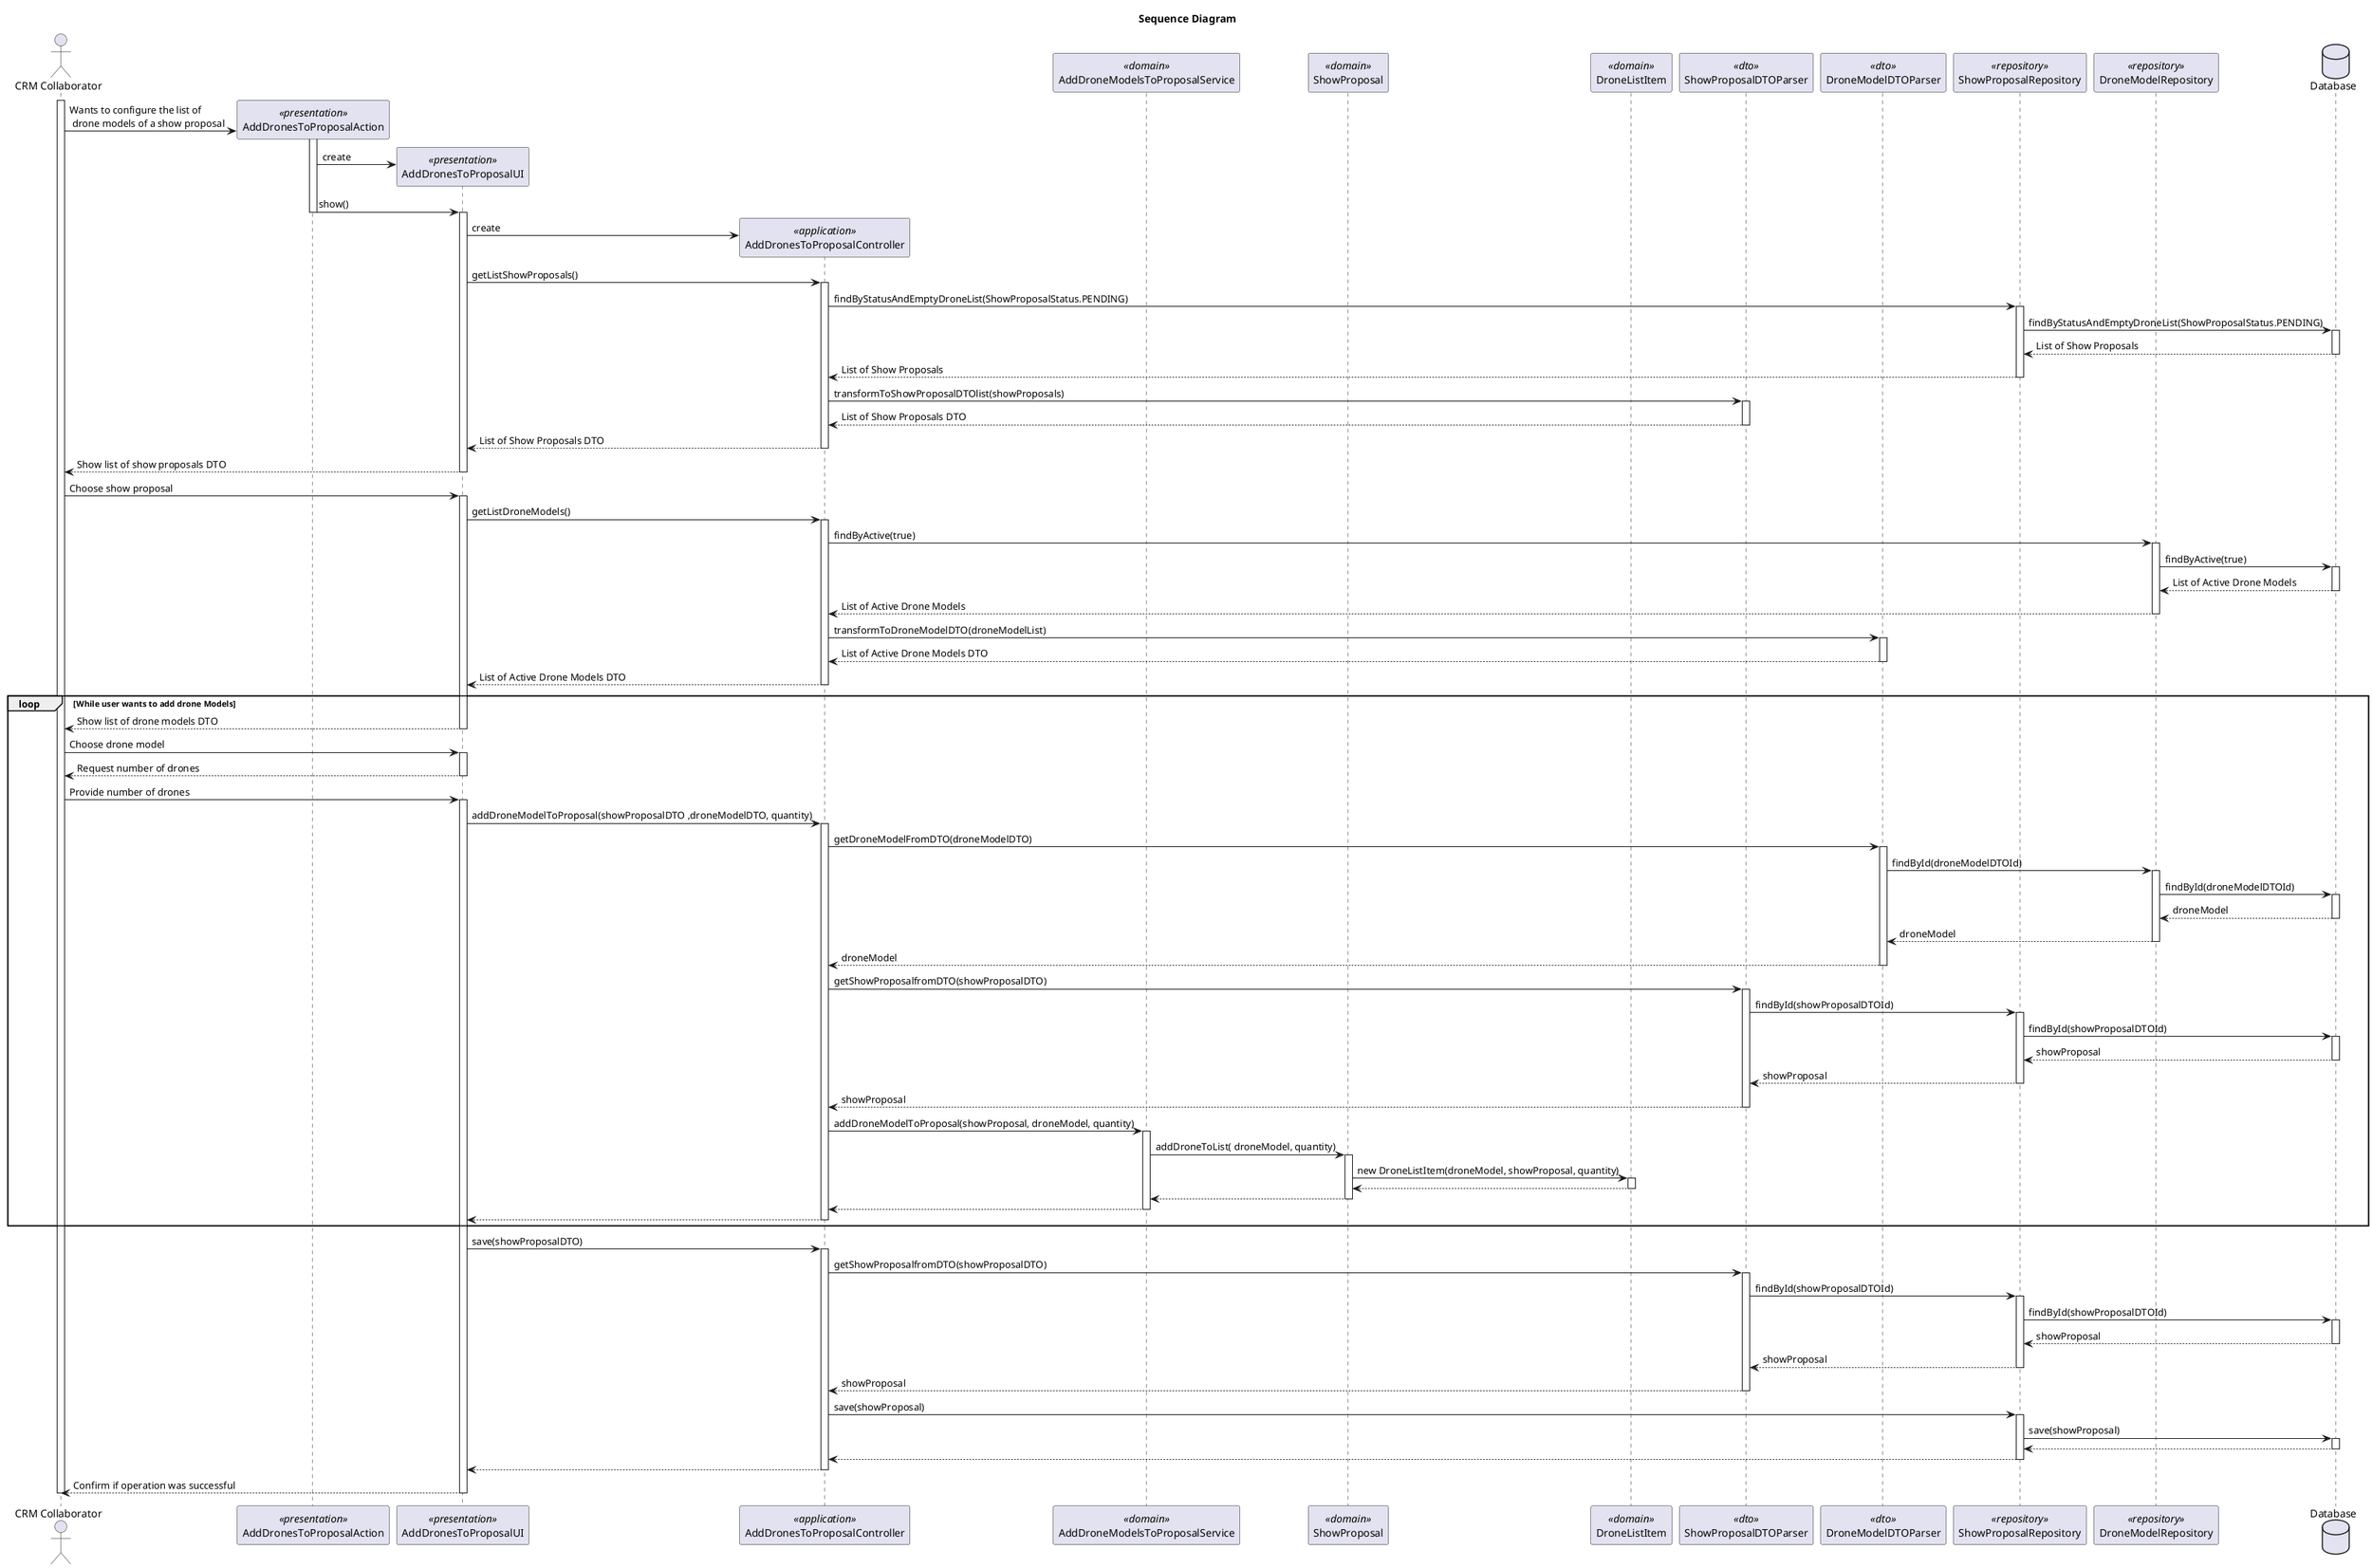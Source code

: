 @startuml
title Sequence Diagram

actor "CRM Collaborator" as Actor
participant "AddDronesToProposalAction" as Action <<presentation>>
participant "AddDronesToProposalUI" as UI <<presentation>>
participant "AddDronesToProposalController" as Controller <<application>>
participant "AddDroneModelsToProposalService" as ProposalService <<domain>>
participant "ShowProposal" as ShowProposal <<domain>>
participant "DroneListItem" as DroneListItem <<domain>>
participant "ShowProposalDTOParser" as ShowProposalDTOParser <<dto>>
participant "DroneModelDTOParser" as DroneModelDTOParser <<dto>>
participant "ShowProposalRepository" as ShowProposalRepository <<repository>>
participant "DroneModelRepository" as DroneModelRepository <<repository>>
database "Database" as Database

activate Actor

Actor -> Action**: Wants to configure the list of\n drone models of a show proposal

activate Action

Action -> UI** : create
Action -> UI: show()

deactivate Action
    activate UI

UI -> Controller** : create
UI -> Controller: getListShowProposals()

    activate Controller

        Controller -> ShowProposalRepository: findByStatusAndEmptyDroneList(ShowProposalStatus.PENDING)

        activate ShowProposalRepository

        ShowProposalRepository -> Database: findByStatusAndEmptyDroneList(ShowProposalStatus.PENDING)
        activate Database

        Database --> ShowProposalRepository: List of Show Proposals
        deactivate Database
        ShowProposalRepository --> Controller: List of Show Proposals
        deactivate ShowProposalRepository

        Controller -> ShowProposalDTOParser: transformToShowProposalDTOlist(showProposals)
        activate ShowProposalDTOParser

        ShowProposalDTOParser --> Controller: List of Show Proposals DTO
        deactivate ShowProposalDTOParser

        Controller --> UI: List of Show Proposals DTO
    deactivate Controller

UI --> Actor: Show list of show proposals DTO
deactivate UI

Actor -> UI: Choose show proposal


    activate UI

        UI -> Controller: getListDroneModels()
        activate Controller

            Controller -> DroneModelRepository: findByActive(true)
            activate DroneModelRepository




                DroneModelRepository -> Database: findByActive(true)
                activate Database

                Database --> DroneModelRepository: List of Active Drone Models
                deactivate Database
                DroneModelRepository --> Controller: List of Active Drone Models
            deactivate DroneModelRepository

            Controller -> DroneModelDTOParser: transformToDroneModelDTO(droneModelList)
            activate DroneModelDTOParser

            DroneModelDTOParser --> Controller: List of Active Drone Models DTO
            deactivate DroneModelDTOParser


        Controller --> UI: List of Active Drone Models DTO
        deactivate Controller

    loop While user wants to add drone Models

    UI --> Actor: Show list of drone models DTO
    deactivate UI

    Actor -> UI: Choose drone model
    activate UI

    UI --> Actor: Request number of drones
    deactivate UI

    Actor -> UI: Provide number of drones
    activate UI

    UI -> Controller: addDroneModelToProposal(showProposalDTO ,droneModelDTO, quantity)
    activate Controller

        Controller -> DroneModelDTOParser: getDroneModelFromDTO(droneModelDTO)
        activate DroneModelDTOParser

        DroneModelDTOParser -> DroneModelRepository: findById(droneModelDTOId)
        activate DroneModelRepository

        DroneModelRepository -> Database: findById(droneModelDTOId)
        activate Database

        Database --> DroneModelRepository: droneModel
        deactivate Database
        DroneModelRepository --> DroneModelDTOParser: droneModel
        deactivate DroneModelRepository
        DroneModelDTOParser --> Controller: droneModel
        deactivate DroneModelDTOParser

        Controller -> ShowProposalDTOParser: getShowProposalfromDTO(showProposalDTO)
        activate ShowProposalDTOParser

        ShowProposalDTOParser -> ShowProposalRepository: findById(showProposalDTOId)
        activate ShowProposalRepository

        ShowProposalRepository -> Database: findById(showProposalDTOId)
        activate Database

        Database --> ShowProposalRepository: showProposal
        deactivate Database
        ShowProposalRepository --> ShowProposalDTOParser: showProposal
        deactivate ShowProposalRepository
        ShowProposalDTOParser --> Controller: showProposal
        deactivate ShowProposalDTOParser

        Controller -> ProposalService: addDroneModelToProposal(showProposal, droneModel, quantity)
        activate ProposalService

        ProposalService -> ShowProposal: addDroneToList( droneModel, quantity)
        activate ShowProposal

        ShowProposal -> DroneListItem: new DroneListItem(droneModel, showProposal, quantity)
        activate DroneListItem

        DroneListItem --> ShowProposal
        deactivate DroneListItem

        ShowProposal --> ProposalService
        deactivate ShowProposal
        ProposalService --> Controller
        deactivate ProposalService
    Controller --> UI
    deactivate Controller
    end
    UI -> Controller: save(showProposalDTO)
    activate Controller

    Controller -> ShowProposalDTOParser: getShowProposalfromDTO(showProposalDTO)
            activate ShowProposalDTOParser

            ShowProposalDTOParser -> ShowProposalRepository: findById(showProposalDTOId)
            activate ShowProposalRepository

            ShowProposalRepository -> Database: findById(showProposalDTOId)
            activate Database

            Database --> ShowProposalRepository: showProposal
            deactivate Database
            ShowProposalRepository --> ShowProposalDTOParser: showProposal
            deactivate ShowProposalRepository
            ShowProposalDTOParser --> Controller: showProposal
            deactivate ShowProposalDTOParser

    Controller -> ShowProposalRepository: save(showProposal)
    activate ShowProposalRepository

    ShowProposalRepository -> Database: save(showProposal)
    activate Database

    Database --> ShowProposalRepository
    deactivate Database
    ShowProposalRepository --> Controller
    deactivate ShowProposalRepository
    Controller --> UI
    deactivate Controller
    UI --> Actor: Confirm if operation was successful
    deactivate UI
deactivate Actor

@enduml

